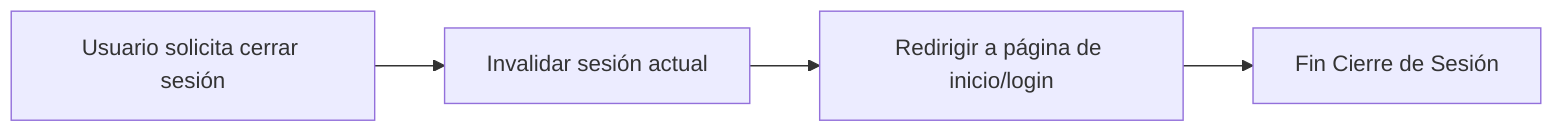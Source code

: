 graph LR
    PP[Usuario solicita cerrar sesión] --> QQ[Invalidar sesión actual];
    QQ --> RR[Redirigir a página de inicio/login];
    RR --> SS[Fin Cierre de Sesión];